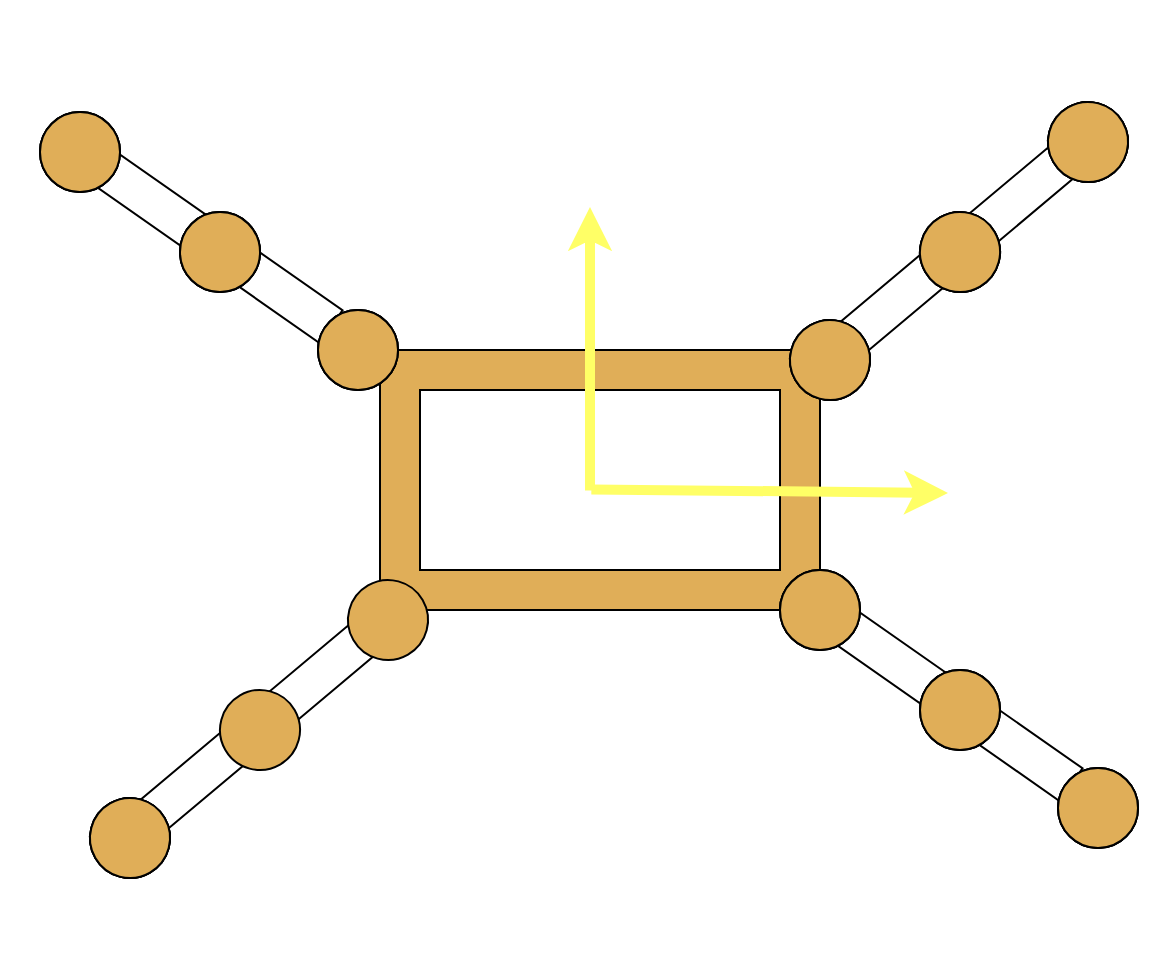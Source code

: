 <mxfile version="20.5.3" type="github">
  <diagram id="2iuwXlNWKjLyPHQGqsBC" name="Page-1">
    <mxGraphModel dx="1778" dy="943" grid="0" gridSize="10" guides="1" tooltips="1" connect="1" arrows="1" fold="1" page="1" pageScale="1" pageWidth="850" pageHeight="1100" math="0" shadow="0">
      <root>
        <mxCell id="0" />
        <mxCell id="1" parent="0" />
        <mxCell id="37whbqH-QApnZtkLAOa3-1" value="" style="rounded=0;whiteSpace=wrap;html=1;fillColor=#E0AE58;" vertex="1" parent="1">
          <mxGeometry x="300" y="260" width="220" height="130" as="geometry" />
        </mxCell>
        <mxCell id="37whbqH-QApnZtkLAOa3-10" value="" style="rounded=0;whiteSpace=wrap;html=1;" vertex="1" parent="1">
          <mxGeometry x="320" y="280" width="180" height="90" as="geometry" />
        </mxCell>
        <mxCell id="37whbqH-QApnZtkLAOa3-8" value="" style="rounded=0;whiteSpace=wrap;html=1;rotation=35;" vertex="1" parent="1">
          <mxGeometry x="500" y="421.47" width="160" height="20" as="geometry" />
        </mxCell>
        <mxCell id="37whbqH-QApnZtkLAOa3-5" value="" style="ellipse;whiteSpace=wrap;html=1;aspect=fixed;" vertex="1" parent="1">
          <mxGeometry x="500" y="370" width="40" height="40" as="geometry" />
        </mxCell>
        <mxCell id="37whbqH-QApnZtkLAOa3-6" value="" style="ellipse;whiteSpace=wrap;html=1;aspect=fixed;" vertex="1" parent="1">
          <mxGeometry x="570" y="420" width="40" height="40" as="geometry" />
        </mxCell>
        <mxCell id="37whbqH-QApnZtkLAOa3-9" value="" style="ellipse;whiteSpace=wrap;html=1;aspect=fixed;" vertex="1" parent="1">
          <mxGeometry x="639" y="469" width="40" height="40" as="geometry" />
        </mxCell>
        <mxCell id="37whbqH-QApnZtkLAOa3-24" value="" style="rounded=0;whiteSpace=wrap;html=1;rotation=-40;" vertex="1" parent="1">
          <mxGeometry x="499" y="208" width="160" height="20" as="geometry" />
        </mxCell>
        <mxCell id="37whbqH-QApnZtkLAOa3-25" value="" style="ellipse;whiteSpace=wrap;html=1;aspect=fixed;rotation=-75;" vertex="1" parent="1">
          <mxGeometry x="505" y="245" width="40" height="40" as="geometry" />
        </mxCell>
        <mxCell id="37whbqH-QApnZtkLAOa3-26" value="" style="ellipse;whiteSpace=wrap;html=1;aspect=fixed;rotation=-75;" vertex="1" parent="1">
          <mxGeometry x="570" y="191" width="40" height="40" as="geometry" />
        </mxCell>
        <mxCell id="37whbqH-QApnZtkLAOa3-27" value="" style="ellipse;whiteSpace=wrap;html=1;aspect=fixed;rotation=-75;" vertex="1" parent="1">
          <mxGeometry x="634" y="136" width="40" height="40" as="geometry" />
        </mxCell>
        <mxCell id="37whbqH-QApnZtkLAOa3-13" value="" style="rounded=0;whiteSpace=wrap;html=1;rotation=35;" vertex="1" parent="1">
          <mxGeometry x="130" y="192.47" width="160" height="20" as="geometry" />
        </mxCell>
        <mxCell id="37whbqH-QApnZtkLAOa3-14" value="" style="ellipse;whiteSpace=wrap;html=1;aspect=fixed;" vertex="1" parent="1">
          <mxGeometry x="130" y="141" width="40" height="40" as="geometry" />
        </mxCell>
        <mxCell id="37whbqH-QApnZtkLAOa3-15" value="" style="ellipse;whiteSpace=wrap;html=1;aspect=fixed;" vertex="1" parent="1">
          <mxGeometry x="200" y="191" width="40" height="40" as="geometry" />
        </mxCell>
        <mxCell id="37whbqH-QApnZtkLAOa3-16" value="" style="ellipse;whiteSpace=wrap;html=1;aspect=fixed;" vertex="1" parent="1">
          <mxGeometry x="269" y="240" width="40" height="40" as="geometry" />
        </mxCell>
        <mxCell id="37whbqH-QApnZtkLAOa3-19" value="" style="rounded=0;whiteSpace=wrap;html=1;rotation=-40;" vertex="1" parent="1">
          <mxGeometry x="149" y="447" width="160" height="20" as="geometry" />
        </mxCell>
        <mxCell id="37whbqH-QApnZtkLAOa3-20" value="" style="ellipse;whiteSpace=wrap;html=1;aspect=fixed;rotation=-75;" vertex="1" parent="1">
          <mxGeometry x="155" y="484" width="40" height="40" as="geometry" />
        </mxCell>
        <mxCell id="37whbqH-QApnZtkLAOa3-21" value="" style="ellipse;whiteSpace=wrap;html=1;aspect=fixed;rotation=-75;fillColor=#E0AE58;" vertex="1" parent="1">
          <mxGeometry x="220" y="430" width="40" height="40" as="geometry" />
        </mxCell>
        <mxCell id="37whbqH-QApnZtkLAOa3-22" value="" style="ellipse;whiteSpace=wrap;html=1;aspect=fixed;rotation=-75;fillColor=#E0AE58;" vertex="1" parent="1">
          <mxGeometry x="284" y="375" width="40" height="40" as="geometry" />
        </mxCell>
        <mxCell id="37whbqH-QApnZtkLAOa3-29" value="" style="ellipse;whiteSpace=wrap;html=1;aspect=fixed;" vertex="1" parent="1">
          <mxGeometry x="130" y="141" width="40" height="40" as="geometry" />
        </mxCell>
        <mxCell id="37whbqH-QApnZtkLAOa3-30" value="" style="ellipse;whiteSpace=wrap;html=1;aspect=fixed;" vertex="1" parent="1">
          <mxGeometry x="200" y="191" width="40" height="40" as="geometry" />
        </mxCell>
        <mxCell id="37whbqH-QApnZtkLAOa3-31" value="" style="ellipse;whiteSpace=wrap;html=1;aspect=fixed;" vertex="1" parent="1">
          <mxGeometry x="269" y="240" width="40" height="40" as="geometry" />
        </mxCell>
        <mxCell id="37whbqH-QApnZtkLAOa3-32" value="" style="ellipse;whiteSpace=wrap;html=1;aspect=fixed;rotation=-75;" vertex="1" parent="1">
          <mxGeometry x="505" y="245" width="40" height="40" as="geometry" />
        </mxCell>
        <mxCell id="37whbqH-QApnZtkLAOa3-33" value="" style="ellipse;whiteSpace=wrap;html=1;aspect=fixed;rotation=-75;" vertex="1" parent="1">
          <mxGeometry x="570" y="191" width="40" height="40" as="geometry" />
        </mxCell>
        <mxCell id="37whbqH-QApnZtkLAOa3-34" value="" style="ellipse;whiteSpace=wrap;html=1;aspect=fixed;rotation=-75;" vertex="1" parent="1">
          <mxGeometry x="634" y="136" width="40" height="40" as="geometry" />
        </mxCell>
        <mxCell id="37whbqH-QApnZtkLAOa3-35" value="" style="ellipse;whiteSpace=wrap;html=1;aspect=fixed;" vertex="1" parent="1">
          <mxGeometry x="500" y="370" width="40" height="40" as="geometry" />
        </mxCell>
        <mxCell id="37whbqH-QApnZtkLAOa3-36" value="" style="ellipse;whiteSpace=wrap;html=1;aspect=fixed;" vertex="1" parent="1">
          <mxGeometry x="570" y="420" width="40" height="40" as="geometry" />
        </mxCell>
        <mxCell id="37whbqH-QApnZtkLAOa3-37" value="" style="ellipse;whiteSpace=wrap;html=1;aspect=fixed;" vertex="1" parent="1">
          <mxGeometry x="639" y="469" width="40" height="40" as="geometry" />
        </mxCell>
        <mxCell id="37whbqH-QApnZtkLAOa3-38" value="" style="ellipse;whiteSpace=wrap;html=1;aspect=fixed;rotation=-75;" vertex="1" parent="1">
          <mxGeometry x="155" y="484" width="40" height="40" as="geometry" />
        </mxCell>
        <mxCell id="37whbqH-QApnZtkLAOa3-39" value="" style="ellipse;whiteSpace=wrap;html=1;aspect=fixed;fillColor=#E0AE58;" vertex="1" parent="1">
          <mxGeometry x="130" y="141" width="40" height="40" as="geometry" />
        </mxCell>
        <mxCell id="37whbqH-QApnZtkLAOa3-40" value="" style="ellipse;whiteSpace=wrap;html=1;aspect=fixed;fillColor=#E0AE58;" vertex="1" parent="1">
          <mxGeometry x="200" y="191" width="40" height="40" as="geometry" />
        </mxCell>
        <mxCell id="37whbqH-QApnZtkLAOa3-41" value="" style="ellipse;whiteSpace=wrap;html=1;aspect=fixed;fillColor=#E0AE58;" vertex="1" parent="1">
          <mxGeometry x="269" y="240" width="40" height="40" as="geometry" />
        </mxCell>
        <mxCell id="37whbqH-QApnZtkLAOa3-42" value="" style="ellipse;whiteSpace=wrap;html=1;aspect=fixed;rotation=-75;fillColor=#E0AE58;" vertex="1" parent="1">
          <mxGeometry x="505" y="245" width="40" height="40" as="geometry" />
        </mxCell>
        <mxCell id="37whbqH-QApnZtkLAOa3-43" value="" style="ellipse;whiteSpace=wrap;html=1;aspect=fixed;rotation=-75;fillColor=#E0AE58;" vertex="1" parent="1">
          <mxGeometry x="570" y="191" width="40" height="40" as="geometry" />
        </mxCell>
        <mxCell id="37whbqH-QApnZtkLAOa3-44" value="" style="ellipse;whiteSpace=wrap;html=1;aspect=fixed;rotation=-75;fillColor=#E0AE58;" vertex="1" parent="1">
          <mxGeometry x="634" y="136" width="40" height="40" as="geometry" />
        </mxCell>
        <mxCell id="37whbqH-QApnZtkLAOa3-45" value="" style="ellipse;whiteSpace=wrap;html=1;aspect=fixed;fillColor=#E0AE58;" vertex="1" parent="1">
          <mxGeometry x="500" y="370" width="40" height="40" as="geometry" />
        </mxCell>
        <mxCell id="37whbqH-QApnZtkLAOa3-46" value="" style="ellipse;whiteSpace=wrap;html=1;aspect=fixed;fillColor=#E0AE58;" vertex="1" parent="1">
          <mxGeometry x="570" y="420" width="40" height="40" as="geometry" />
        </mxCell>
        <mxCell id="37whbqH-QApnZtkLAOa3-47" value="" style="ellipse;whiteSpace=wrap;html=1;aspect=fixed;fillColor=#E0AE58;" vertex="1" parent="1">
          <mxGeometry x="639" y="469" width="40" height="40" as="geometry" />
        </mxCell>
        <mxCell id="37whbqH-QApnZtkLAOa3-48" value="" style="ellipse;whiteSpace=wrap;html=1;aspect=fixed;rotation=-75;fillColor=#E0AE58;" vertex="1" parent="1">
          <mxGeometry x="155" y="484" width="40" height="40" as="geometry" />
        </mxCell>
        <mxCell id="37whbqH-QApnZtkLAOa3-54" value="" style="group" vertex="1" connectable="0" parent="1">
          <mxGeometry x="405" y="188.5" width="179" height="143" as="geometry" />
        </mxCell>
        <mxCell id="37whbqH-QApnZtkLAOa3-50" value="" style="endArrow=classic;html=1;rounded=0;strokeWidth=5;strokeColor=#FFFF66;" edge="1" parent="37whbqH-QApnZtkLAOa3-54">
          <mxGeometry width="50" height="50" relative="1" as="geometry">
            <mxPoint y="141.793" as="sourcePoint" />
            <mxPoint as="targetPoint" />
          </mxGeometry>
        </mxCell>
        <mxCell id="37whbqH-QApnZtkLAOa3-51" value="" style="endArrow=classic;html=1;rounded=0;strokeWidth=5;strokeColor=#FFFF66;" edge="1" parent="37whbqH-QApnZtkLAOa3-54">
          <mxGeometry width="50" height="50" relative="1" as="geometry">
            <mxPoint x="0.686" y="141.19" as="sourcePoint" />
            <mxPoint x="179" y="143" as="targetPoint" />
          </mxGeometry>
        </mxCell>
        <mxCell id="37whbqH-QApnZtkLAOa3-55" value="&lt;b&gt;&lt;font color=&quot;#ffffff&quot; style=&quot;font-size: 19px;&quot;&gt;y&lt;/font&gt;&lt;/b&gt;" style="text;html=1;strokeColor=none;fillColor=none;align=center;verticalAlign=middle;whiteSpace=wrap;rounded=0;" vertex="1" parent="1">
          <mxGeometry x="380" y="151" width="60" height="30" as="geometry" />
        </mxCell>
        <mxCell id="37whbqH-QApnZtkLAOa3-56" value="&lt;b&gt;&lt;font color=&quot;#ffffff&quot; style=&quot;font-size: 19px;&quot;&gt;x&lt;/font&gt;&lt;/b&gt;" style="text;html=1;strokeColor=none;fillColor=none;align=center;verticalAlign=middle;whiteSpace=wrap;rounded=0;" vertex="1" parent="1">
          <mxGeometry x="570" y="317" width="60" height="30" as="geometry" />
        </mxCell>
        <mxCell id="37whbqH-QApnZtkLAOa3-57" value="&lt;b&gt;&lt;font color=&quot;#ffffff&quot; style=&quot;font-size: 34px;&quot;&gt;3&lt;/font&gt;&lt;/b&gt;" style="text;html=1;strokeColor=none;fillColor=none;align=center;verticalAlign=middle;whiteSpace=wrap;rounded=0;" vertex="1" parent="1">
          <mxGeometry x="110" y="91" width="60" height="30" as="geometry" />
        </mxCell>
        <mxCell id="37whbqH-QApnZtkLAOa3-58" value="&lt;b&gt;&lt;font color=&quot;#ffffff&quot; style=&quot;font-size: 34px;&quot;&gt;1&lt;/font&gt;&lt;/b&gt;" style="text;html=1;strokeColor=none;fillColor=none;align=center;verticalAlign=middle;whiteSpace=wrap;rounded=0;" vertex="1" parent="1">
          <mxGeometry x="630" y="96" width="60" height="30" as="geometry" />
        </mxCell>
        <mxCell id="37whbqH-QApnZtkLAOa3-59" value="&lt;b&gt;&lt;font color=&quot;#ffffff&quot; style=&quot;font-size: 34px;&quot;&gt;4&lt;/font&gt;&lt;/b&gt;" style="text;html=1;strokeColor=none;fillColor=none;align=center;verticalAlign=middle;whiteSpace=wrap;rounded=0;" vertex="1" parent="1">
          <mxGeometry x="140" y="537" width="60" height="30" as="geometry" />
        </mxCell>
        <mxCell id="37whbqH-QApnZtkLAOa3-60" value="&lt;b&gt;&lt;font color=&quot;#ffffff&quot; style=&quot;font-size: 34px;&quot;&gt;2&lt;/font&gt;&lt;/b&gt;" style="text;html=1;strokeColor=none;fillColor=none;align=center;verticalAlign=middle;whiteSpace=wrap;rounded=0;" vertex="1" parent="1">
          <mxGeometry x="636" y="520" width="60" height="30" as="geometry" />
        </mxCell>
      </root>
    </mxGraphModel>
  </diagram>
</mxfile>
